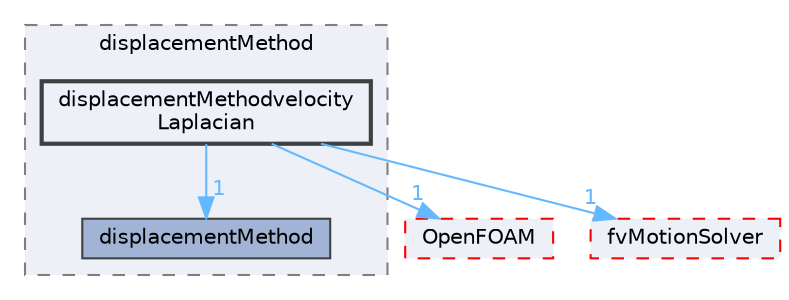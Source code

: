 digraph "src/optimisation/adjointOptimisation/adjoint/displacementMethod/displacementMethodvelocityLaplacian"
{
 // LATEX_PDF_SIZE
  bgcolor="transparent";
  edge [fontname=Helvetica,fontsize=10,labelfontname=Helvetica,labelfontsize=10];
  node [fontname=Helvetica,fontsize=10,shape=box,height=0.2,width=0.4];
  compound=true
  subgraph clusterdir_36c1c593bb5d5a705c176492dbdd0852 {
    graph [ bgcolor="#edf0f7", pencolor="grey50", label="displacementMethod", fontname=Helvetica,fontsize=10 style="filled,dashed", URL="dir_36c1c593bb5d5a705c176492dbdd0852.html",tooltip=""]
  dir_0931a545199bdf74458867235e0baf02 [label="displacementMethod", fillcolor="#a2b4d6", color="grey25", style="filled", URL="dir_0931a545199bdf74458867235e0baf02.html",tooltip=""];
  dir_e5a5540a8361059306d3e73b50754475 [label="displacementMethodvelocity\lLaplacian", fillcolor="#edf0f7", color="grey25", style="filled,bold", URL="dir_e5a5540a8361059306d3e73b50754475.html",tooltip=""];
  }
  dir_c5473ff19b20e6ec4dfe5c310b3778a8 [label="OpenFOAM", fillcolor="#edf0f7", color="red", style="filled,dashed", URL="dir_c5473ff19b20e6ec4dfe5c310b3778a8.html",tooltip=""];
  dir_f7091aeabaea36e4bb5fe5aa28ecbeff [label="fvMotionSolver", fillcolor="#edf0f7", color="red", style="filled,dashed", URL="dir_f7091aeabaea36e4bb5fe5aa28ecbeff.html",tooltip=""];
  dir_e5a5540a8361059306d3e73b50754475->dir_0931a545199bdf74458867235e0baf02 [headlabel="1", labeldistance=1.5 headhref="dir_000974_000970.html" href="dir_000974_000970.html" color="steelblue1" fontcolor="steelblue1"];
  dir_e5a5540a8361059306d3e73b50754475->dir_c5473ff19b20e6ec4dfe5c310b3778a8 [headlabel="1", labeldistance=1.5 headhref="dir_000974_002695.html" href="dir_000974_002695.html" color="steelblue1" fontcolor="steelblue1"];
  dir_e5a5540a8361059306d3e73b50754475->dir_f7091aeabaea36e4bb5fe5aa28ecbeff [headlabel="1", labeldistance=1.5 headhref="dir_000974_001553.html" href="dir_000974_001553.html" color="steelblue1" fontcolor="steelblue1"];
}
